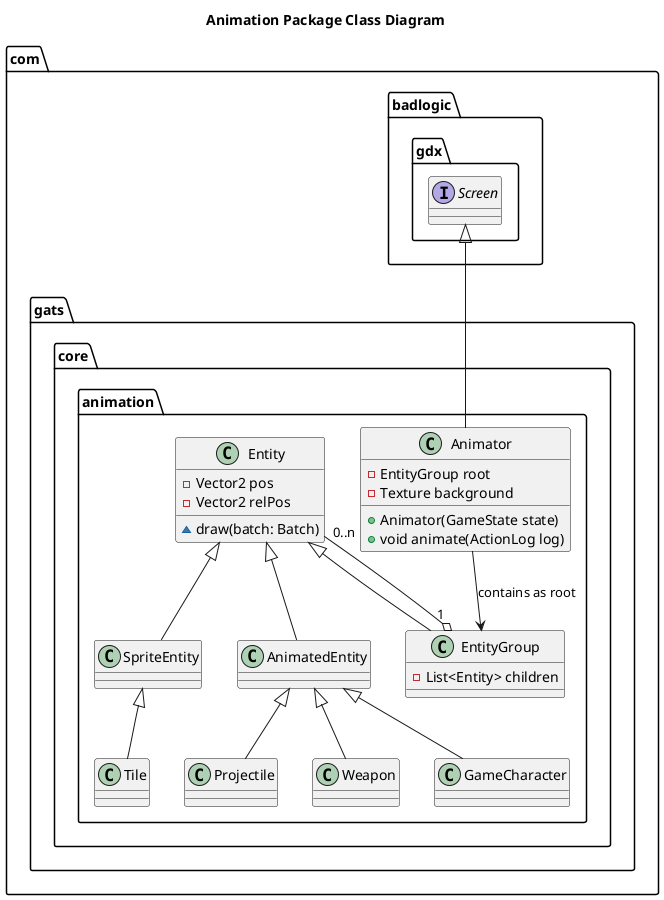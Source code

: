@startuml

title Animation Package Class Diagram

package com.gats.core.animation{
  class Animator{
    -EntityGroup root
    -Texture background
    +Animator(GameState state)
    +void animate(ActionLog log)
  }
  
  class Entity{
    -Vector2 pos
    -Vector2 relPos
    
    ~draw(batch: Batch)
  }
  
  class EntityGroup{
    -List<Entity> children
  }
  
  class SpriteEntity{
    
  }
  
  class AnimatedEntity{
  
  }
  
  class Tile
  
  class GameCharacter{
    
  }
  
  class Projectile{
  }
  
  class Weapon{
  }
}

package com.badlogic.gdx{
  interface Screen
}


Screen <|-- Animator

Animator --> EntityGroup: "contains as root"

Entity <|-- EntityGroup
Entity <|-- SpriteEntity
Entity <|-- AnimatedEntity
Entity "0..n" --o "1" EntityGroup

SpriteEntity <|-- Tile

AnimatedEntity <|-- GameCharacter
AnimatedEntity <|-- Weapon
AnimatedEntity <|-- Projectile

@enduml